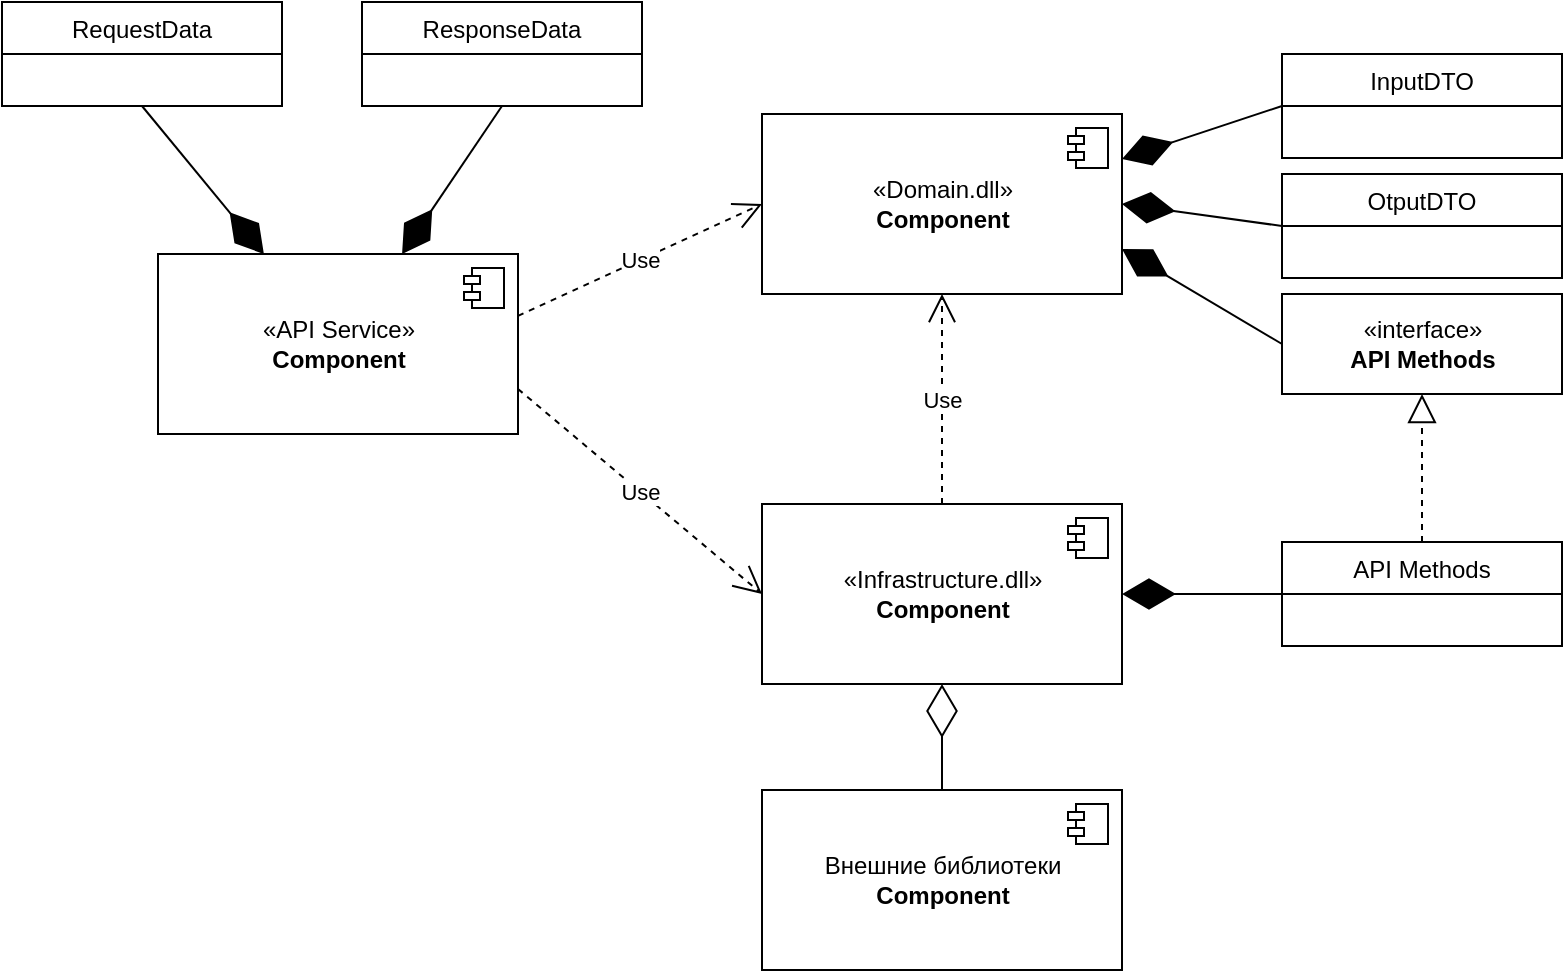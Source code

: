 <mxfile version="12.1.3" pages="1"><diagram id="u1ezKdC85ADktpRMJX5e" name="Page-1"><mxGraphModel dx="1160" dy="456" grid="1" gridSize="10" guides="1" tooltips="1" connect="1" arrows="1" fold="1" page="1" pageScale="1" pageWidth="827" pageHeight="1169" math="0" shadow="0"><root><mxCell id="0"/><mxCell id="1" parent="0"/><mxCell id="djhsaHZ-b7R5S1WA4K-Q-3" value="«API Service»&lt;br&gt;&lt;b&gt;Component&lt;/b&gt;" style="html=1;" vertex="1" parent="1"><mxGeometry x="98" y="142" width="180" height="90" as="geometry"/></mxCell><mxCell id="djhsaHZ-b7R5S1WA4K-Q-4" value="" style="shape=component;jettyWidth=8;jettyHeight=4;" vertex="1" parent="djhsaHZ-b7R5S1WA4K-Q-3"><mxGeometry x="1" width="20" height="20" relative="1" as="geometry"><mxPoint x="-27" y="7" as="offset"/></mxGeometry></mxCell><mxCell id="djhsaHZ-b7R5S1WA4K-Q-10" value="InputDTO" style="swimlane;fontStyle=0;childLayout=stackLayout;horizontal=1;startSize=26;fillColor=none;horizontalStack=0;resizeParent=1;resizeParentMax=0;resizeLast=0;collapsible=1;marginBottom=0;" vertex="1" parent="1"><mxGeometry x="660" y="42" width="140" height="52" as="geometry"/></mxCell><mxCell id="djhsaHZ-b7R5S1WA4K-Q-14" value="«Domain.dll»&lt;br&gt;&lt;b&gt;Component&lt;/b&gt;" style="html=1;" vertex="1" parent="1"><mxGeometry x="400" y="72" width="180" height="90" as="geometry"/></mxCell><mxCell id="djhsaHZ-b7R5S1WA4K-Q-15" value="" style="shape=component;jettyWidth=8;jettyHeight=4;" vertex="1" parent="djhsaHZ-b7R5S1WA4K-Q-14"><mxGeometry x="1" width="20" height="20" relative="1" as="geometry"><mxPoint x="-27" y="7" as="offset"/></mxGeometry></mxCell><mxCell id="djhsaHZ-b7R5S1WA4K-Q-16" value="RequestData" style="swimlane;fontStyle=0;childLayout=stackLayout;horizontal=1;startSize=26;fillColor=none;horizontalStack=0;resizeParent=1;resizeParentMax=0;resizeLast=0;collapsible=1;marginBottom=0;" vertex="1" parent="1"><mxGeometry x="20" y="16" width="140" height="52" as="geometry"/></mxCell><mxCell id="djhsaHZ-b7R5S1WA4K-Q-17" value="ResponseData" style="swimlane;fontStyle=0;childLayout=stackLayout;horizontal=1;startSize=26;fillColor=none;horizontalStack=0;resizeParent=1;resizeParentMax=0;resizeLast=0;collapsible=1;marginBottom=0;" vertex="1" parent="1"><mxGeometry x="200" y="16" width="140" height="52" as="geometry"/></mxCell><mxCell id="djhsaHZ-b7R5S1WA4K-Q-19" value="OtputDTO" style="swimlane;fontStyle=0;childLayout=stackLayout;horizontal=1;startSize=26;fillColor=none;horizontalStack=0;resizeParent=1;resizeParentMax=0;resizeLast=0;collapsible=1;marginBottom=0;" vertex="1" parent="1"><mxGeometry x="660" y="102" width="140" height="52" as="geometry"/></mxCell><mxCell id="djhsaHZ-b7R5S1WA4K-Q-20" value="«interface»&lt;br&gt;&lt;b&gt;API Methods&lt;/b&gt;" style="html=1;" vertex="1" parent="1"><mxGeometry x="660" y="162" width="140" height="50" as="geometry"/></mxCell><mxCell id="djhsaHZ-b7R5S1WA4K-Q-21" style="edgeStyle=orthogonalEdgeStyle;rounded=0;orthogonalLoop=1;jettySize=auto;html=1;exitX=0.5;exitY=1;exitDx=0;exitDy=0;" edge="1" parent="1" source="djhsaHZ-b7R5S1WA4K-Q-14" target="djhsaHZ-b7R5S1WA4K-Q-14"><mxGeometry relative="1" as="geometry"/></mxCell><mxCell id="djhsaHZ-b7R5S1WA4K-Q-22" value="«Infrastructure.dll»&lt;br&gt;&lt;b&gt;Component&lt;/b&gt;" style="html=1;" vertex="1" parent="1"><mxGeometry x="400" y="267" width="180" height="90" as="geometry"/></mxCell><mxCell id="djhsaHZ-b7R5S1WA4K-Q-23" value="" style="shape=component;jettyWidth=8;jettyHeight=4;" vertex="1" parent="djhsaHZ-b7R5S1WA4K-Q-22"><mxGeometry x="1" width="20" height="20" relative="1" as="geometry"><mxPoint x="-27" y="7" as="offset"/></mxGeometry></mxCell><mxCell id="djhsaHZ-b7R5S1WA4K-Q-44" value="Use" style="endArrow=open;endSize=12;dashed=1;html=1;exitX=1;exitY=0.75;exitDx=0;exitDy=0;" edge="1" parent="djhsaHZ-b7R5S1WA4K-Q-22" source="djhsaHZ-b7R5S1WA4K-Q-3"><mxGeometry width="160" relative="1" as="geometry"><mxPoint x="-160" y="45" as="sourcePoint"/><mxPoint y="45" as="targetPoint"/></mxGeometry></mxCell><mxCell id="djhsaHZ-b7R5S1WA4K-Q-24" value="API Methods" style="swimlane;fontStyle=0;childLayout=stackLayout;horizontal=1;startSize=26;fillColor=none;horizontalStack=0;resizeParent=1;resizeParentMax=0;resizeLast=0;collapsible=1;marginBottom=0;" vertex="1" parent="1"><mxGeometry x="660" y="286" width="140" height="52" as="geometry"/></mxCell><mxCell id="djhsaHZ-b7R5S1WA4K-Q-26" value="Внешние библиотеки&lt;br&gt;&lt;b&gt;Component&lt;/b&gt;" style="html=1;" vertex="1" parent="1"><mxGeometry x="400" y="410" width="180" height="90" as="geometry"/></mxCell><mxCell id="djhsaHZ-b7R5S1WA4K-Q-27" value="" style="shape=component;jettyWidth=8;jettyHeight=4;" vertex="1" parent="djhsaHZ-b7R5S1WA4K-Q-26"><mxGeometry x="1" width="20" height="20" relative="1" as="geometry"><mxPoint x="-27" y="7" as="offset"/></mxGeometry></mxCell><mxCell id="djhsaHZ-b7R5S1WA4K-Q-31" value="" style="endArrow=block;dashed=1;endFill=0;endSize=12;html=1;entryX=0.5;entryY=1;entryDx=0;entryDy=0;exitX=0.5;exitY=0;exitDx=0;exitDy=0;" edge="1" parent="1" source="djhsaHZ-b7R5S1WA4K-Q-24" target="djhsaHZ-b7R5S1WA4K-Q-20"><mxGeometry width="160" relative="1" as="geometry"><mxPoint x="10" y="560" as="sourcePoint"/><mxPoint x="170" y="560" as="targetPoint"/></mxGeometry></mxCell><mxCell id="djhsaHZ-b7R5S1WA4K-Q-32" value="" style="endArrow=diamondThin;endFill=1;endSize=24;html=1;entryX=1;entryY=0.5;entryDx=0;entryDy=0;exitX=0;exitY=0.5;exitDx=0;exitDy=0;" edge="1" parent="1" source="djhsaHZ-b7R5S1WA4K-Q-24" target="djhsaHZ-b7R5S1WA4K-Q-22"><mxGeometry width="160" relative="1" as="geometry"><mxPoint x="20" y="520" as="sourcePoint"/><mxPoint x="180" y="520" as="targetPoint"/></mxGeometry></mxCell><mxCell id="djhsaHZ-b7R5S1WA4K-Q-33" value="" style="endArrow=diamondThin;endFill=0;endSize=24;html=1;entryX=0.5;entryY=1;entryDx=0;entryDy=0;exitX=0.5;exitY=0;exitDx=0;exitDy=0;" edge="1" parent="1" source="djhsaHZ-b7R5S1WA4K-Q-26" target="djhsaHZ-b7R5S1WA4K-Q-22"><mxGeometry width="160" relative="1" as="geometry"><mxPoint x="20" y="520" as="sourcePoint"/><mxPoint x="180" y="520" as="targetPoint"/></mxGeometry></mxCell><mxCell id="djhsaHZ-b7R5S1WA4K-Q-36" value="" style="endArrow=diamondThin;endFill=1;endSize=24;html=1;entryX=1;entryY=0.75;entryDx=0;entryDy=0;exitX=0;exitY=0.5;exitDx=0;exitDy=0;" edge="1" parent="1" source="djhsaHZ-b7R5S1WA4K-Q-20" target="djhsaHZ-b7R5S1WA4K-Q-14"><mxGeometry width="160" relative="1" as="geometry"><mxPoint x="20" y="520" as="sourcePoint"/><mxPoint x="180" y="520" as="targetPoint"/></mxGeometry></mxCell><mxCell id="djhsaHZ-b7R5S1WA4K-Q-37" value="" style="endArrow=diamondThin;endFill=1;endSize=24;html=1;exitX=0.5;exitY=1;exitDx=0;exitDy=0;" edge="1" parent="1" source="djhsaHZ-b7R5S1WA4K-Q-16" target="djhsaHZ-b7R5S1WA4K-Q-3"><mxGeometry width="160" relative="1" as="geometry"><mxPoint x="80" y="70" as="sourcePoint"/><mxPoint x="180" y="520" as="targetPoint"/></mxGeometry></mxCell><mxCell id="djhsaHZ-b7R5S1WA4K-Q-41" value="" style="endArrow=diamondThin;endFill=1;endSize=24;html=1;entryX=1;entryY=0.5;entryDx=0;entryDy=0;exitX=0;exitY=0.5;exitDx=0;exitDy=0;" edge="1" parent="1" source="djhsaHZ-b7R5S1WA4K-Q-19" target="djhsaHZ-b7R5S1WA4K-Q-14"><mxGeometry width="160" relative="1" as="geometry"><mxPoint x="20" y="520" as="sourcePoint"/><mxPoint x="180" y="520" as="targetPoint"/></mxGeometry></mxCell><mxCell id="djhsaHZ-b7R5S1WA4K-Q-42" value="" style="endArrow=diamondThin;endFill=1;endSize=24;html=1;entryX=1;entryY=0.25;entryDx=0;entryDy=0;exitX=0;exitY=0.5;exitDx=0;exitDy=0;" edge="1" parent="1" source="djhsaHZ-b7R5S1WA4K-Q-10" target="djhsaHZ-b7R5S1WA4K-Q-14"><mxGeometry width="160" relative="1" as="geometry"><mxPoint x="20" y="520" as="sourcePoint"/><mxPoint x="180" y="520" as="targetPoint"/></mxGeometry></mxCell><mxCell id="djhsaHZ-b7R5S1WA4K-Q-43" value="" style="endArrow=diamondThin;endFill=1;endSize=24;html=1;entryX=0.678;entryY=0;entryDx=0;entryDy=0;exitX=0.5;exitY=1;exitDx=0;exitDy=0;entryPerimeter=0;" edge="1" parent="1" source="djhsaHZ-b7R5S1WA4K-Q-17" target="djhsaHZ-b7R5S1WA4K-Q-3"><mxGeometry width="160" relative="1" as="geometry"><mxPoint x="20" y="520" as="sourcePoint"/><mxPoint x="180" y="520" as="targetPoint"/></mxGeometry></mxCell><mxCell id="djhsaHZ-b7R5S1WA4K-Q-46" value="Use" style="endArrow=open;endSize=12;dashed=1;html=1;entryX=0;entryY=0.5;entryDx=0;entryDy=0;exitX=1;exitY=0.344;exitDx=0;exitDy=0;exitPerimeter=0;" edge="1" parent="1" source="djhsaHZ-b7R5S1WA4K-Q-3" target="djhsaHZ-b7R5S1WA4K-Q-14"><mxGeometry width="160" relative="1" as="geometry"><mxPoint x="98" y="370" as="sourcePoint"/><mxPoint x="258" y="370" as="targetPoint"/></mxGeometry></mxCell><mxCell id="djhsaHZ-b7R5S1WA4K-Q-47" value="Use" style="endArrow=open;endSize=12;dashed=1;html=1;entryX=0.5;entryY=1;entryDx=0;entryDy=0;" edge="1" parent="1" source="djhsaHZ-b7R5S1WA4K-Q-22" target="djhsaHZ-b7R5S1WA4K-Q-14"><mxGeometry width="160" relative="1" as="geometry"><mxPoint x="20" y="520" as="sourcePoint"/><mxPoint x="180" y="520" as="targetPoint"/></mxGeometry></mxCell></root></mxGraphModel></diagram></mxfile>